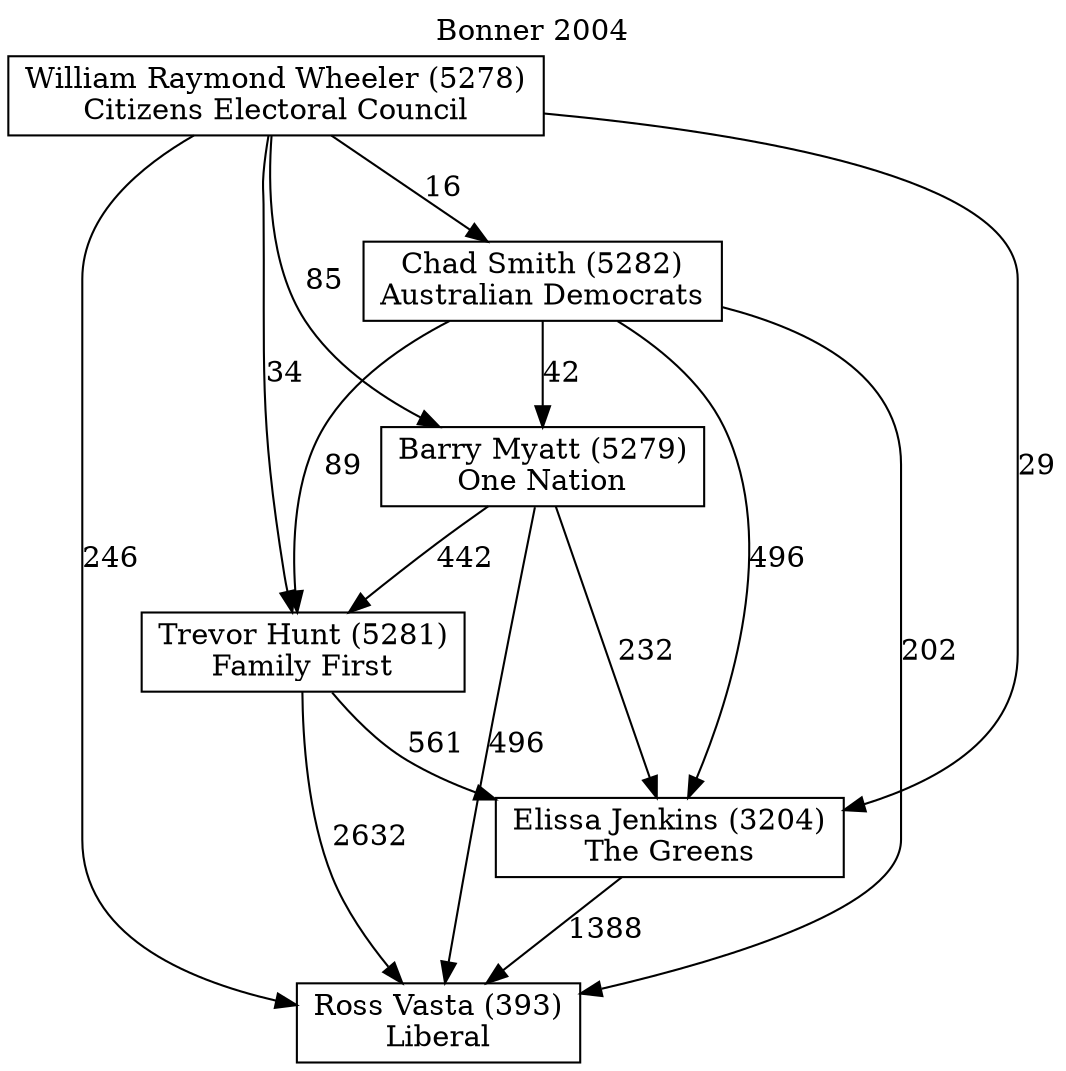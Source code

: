// House preference flow
digraph "Ross Vasta (393)_Bonner_2004" {
	graph [label="Bonner 2004" labelloc=t mclimit=10]
	node [shape=box]
	"Ross Vasta (393)" [label="Ross Vasta (393)
Liberal"]
	"Elissa Jenkins (3204)" [label="Elissa Jenkins (3204)
The Greens"]
	"Trevor Hunt (5281)" [label="Trevor Hunt (5281)
Family First"]
	"Barry Myatt (5279)" [label="Barry Myatt (5279)
One Nation"]
	"Chad Smith (5282)" [label="Chad Smith (5282)
Australian Democrats"]
	"William Raymond Wheeler (5278)" [label="William Raymond Wheeler (5278)
Citizens Electoral Council"]
	"Elissa Jenkins (3204)" -> "Ross Vasta (393)" [label=1388]
	"Trevor Hunt (5281)" -> "Elissa Jenkins (3204)" [label=561]
	"Barry Myatt (5279)" -> "Trevor Hunt (5281)" [label=442]
	"Chad Smith (5282)" -> "Barry Myatt (5279)" [label=42]
	"William Raymond Wheeler (5278)" -> "Chad Smith (5282)" [label=16]
	"Trevor Hunt (5281)" -> "Ross Vasta (393)" [label=2632]
	"Barry Myatt (5279)" -> "Ross Vasta (393)" [label=496]
	"Chad Smith (5282)" -> "Ross Vasta (393)" [label=202]
	"William Raymond Wheeler (5278)" -> "Ross Vasta (393)" [label=246]
	"William Raymond Wheeler (5278)" -> "Barry Myatt (5279)" [label=85]
	"Chad Smith (5282)" -> "Trevor Hunt (5281)" [label=89]
	"William Raymond Wheeler (5278)" -> "Trevor Hunt (5281)" [label=34]
	"Barry Myatt (5279)" -> "Elissa Jenkins (3204)" [label=232]
	"Chad Smith (5282)" -> "Elissa Jenkins (3204)" [label=496]
	"William Raymond Wheeler (5278)" -> "Elissa Jenkins (3204)" [label=29]
}
